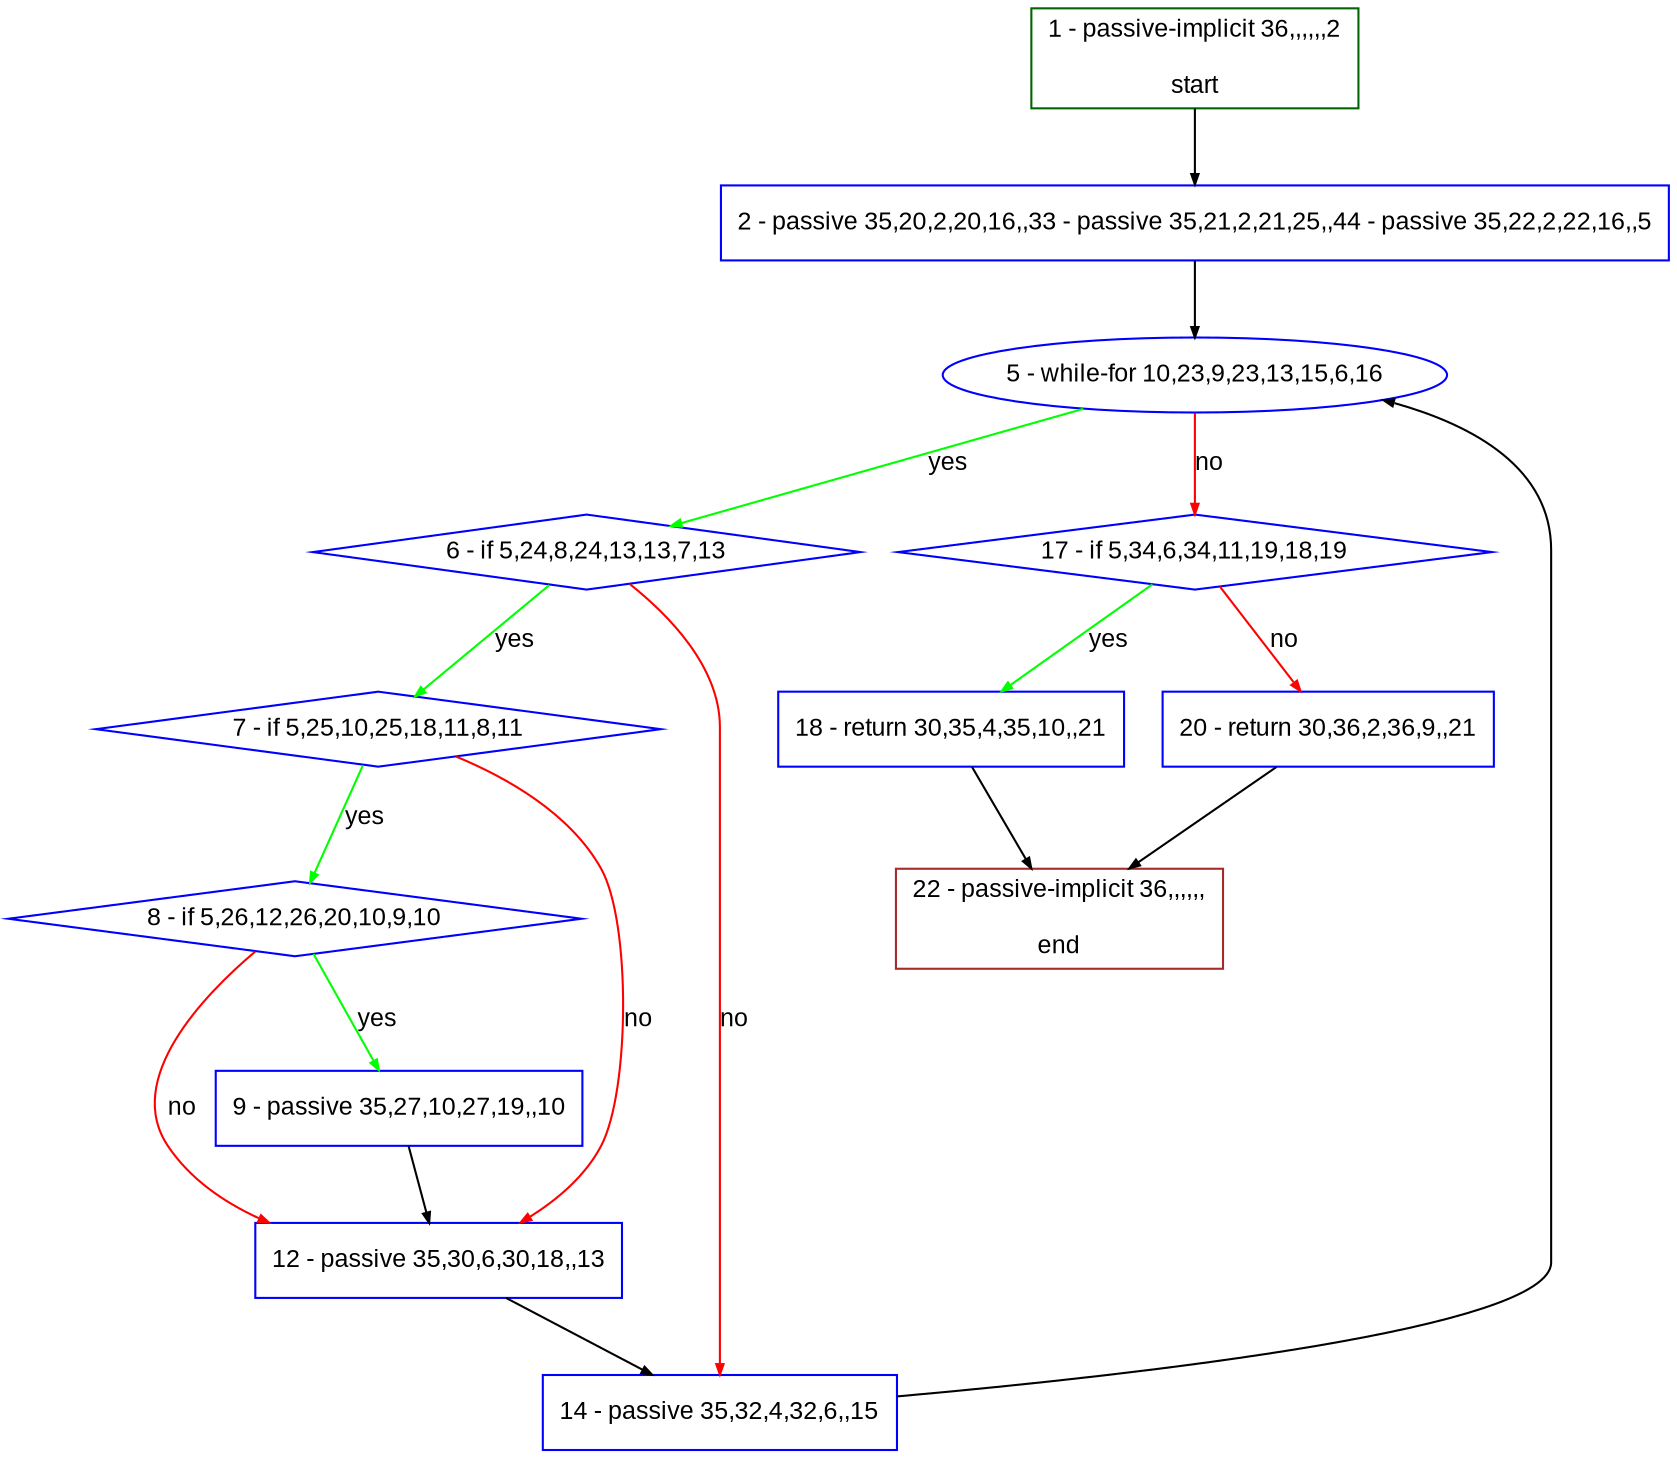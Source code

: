 digraph "" {
  graph [bgcolor="white", fillcolor="#FFFFCC", pack="true", packmode="clust", fontname="Arial", label="", fontsize="12", compound="true", style="rounded,filled"];
  node [node_initialized="no", fillcolor="white", fontname="Arial", label="", color="grey", fontsize="12", fixedsize="false", compound="true", shape="rectangle", style="filled"];
  edge [arrowtail="none", lhead="", fontcolor="black", fontname="Arial", label="", color="black", fontsize="12", arrowhead="normal", arrowsize="0.5", compound="true", ltail="", dir="forward"];
  __N1 [fillcolor="#ffffff", label="2 - passive 35,20,2,20,16,,33 - passive 35,21,2,21,25,,44 - passive 35,22,2,22,16,,5", color="#0000ff", shape="box", style="filled"];
  __N2 [fillcolor="#ffffff", label="1 - passive-implicit 36,,,,,,2\n\nstart", color="#006400", shape="box", style="filled"];
  __N3 [fillcolor="#ffffff", label="5 - while-for 10,23,9,23,13,15,6,16", color="#0000ff", shape="oval", style="filled"];
  __N4 [fillcolor="#ffffff", label="6 - if 5,24,8,24,13,13,7,13", color="#0000ff", shape="diamond", style="filled"];
  __N5 [fillcolor="#ffffff", label="17 - if 5,34,6,34,11,19,18,19", color="#0000ff", shape="diamond", style="filled"];
  __N6 [fillcolor="#ffffff", label="7 - if 5,25,10,25,18,11,8,11", color="#0000ff", shape="diamond", style="filled"];
  __N7 [fillcolor="#ffffff", label="14 - passive 35,32,4,32,6,,15", color="#0000ff", shape="box", style="filled"];
  __N8 [fillcolor="#ffffff", label="8 - if 5,26,12,26,20,10,9,10", color="#0000ff", shape="diamond", style="filled"];
  __N9 [fillcolor="#ffffff", label="12 - passive 35,30,6,30,18,,13", color="#0000ff", shape="box", style="filled"];
  __N10 [fillcolor="#ffffff", label="9 - passive 35,27,10,27,19,,10", color="#0000ff", shape="box", style="filled"];
  __N11 [fillcolor="#ffffff", label="18 - return 30,35,4,35,10,,21", color="#0000ff", shape="box", style="filled"];
  __N12 [fillcolor="#ffffff", label="20 - return 30,36,2,36,9,,21", color="#0000ff", shape="box", style="filled"];
  __N13 [fillcolor="#ffffff", label="22 - passive-implicit 36,,,,,,\n\nend", color="#a52a2a", shape="box", style="filled"];
  __N2 -> __N1 [arrowtail="none", color="#000000", label="", arrowhead="normal", dir="forward"];
  __N1 -> __N3 [arrowtail="none", color="#000000", label="", arrowhead="normal", dir="forward"];
  __N3 -> __N4 [arrowtail="none", color="#00ff00", label="yes", arrowhead="normal", dir="forward"];
  __N3 -> __N5 [arrowtail="none", color="#ff0000", label="no", arrowhead="normal", dir="forward"];
  __N4 -> __N6 [arrowtail="none", color="#00ff00", label="yes", arrowhead="normal", dir="forward"];
  __N4 -> __N7 [arrowtail="none", color="#ff0000", label="no", arrowhead="normal", dir="forward"];
  __N6 -> __N8 [arrowtail="none", color="#00ff00", label="yes", arrowhead="normal", dir="forward"];
  __N6 -> __N9 [arrowtail="none", color="#ff0000", label="no", arrowhead="normal", dir="forward"];
  __N8 -> __N10 [arrowtail="none", color="#00ff00", label="yes", arrowhead="normal", dir="forward"];
  __N8 -> __N9 [arrowtail="none", color="#ff0000", label="no", arrowhead="normal", dir="forward"];
  __N10 -> __N9 [arrowtail="none", color="#000000", label="", arrowhead="normal", dir="forward"];
  __N9 -> __N7 [arrowtail="none", color="#000000", label="", arrowhead="normal", dir="forward"];
  __N7 -> __N3 [arrowtail="none", color="#000000", label="", arrowhead="normal", dir="forward"];
  __N5 -> __N11 [arrowtail="none", color="#00ff00", label="yes", arrowhead="normal", dir="forward"];
  __N5 -> __N12 [arrowtail="none", color="#ff0000", label="no", arrowhead="normal", dir="forward"];
  __N11 -> __N13 [arrowtail="none", color="#000000", label="", arrowhead="normal", dir="forward"];
  __N12 -> __N13 [arrowtail="none", color="#000000", label="", arrowhead="normal", dir="forward"];
}

